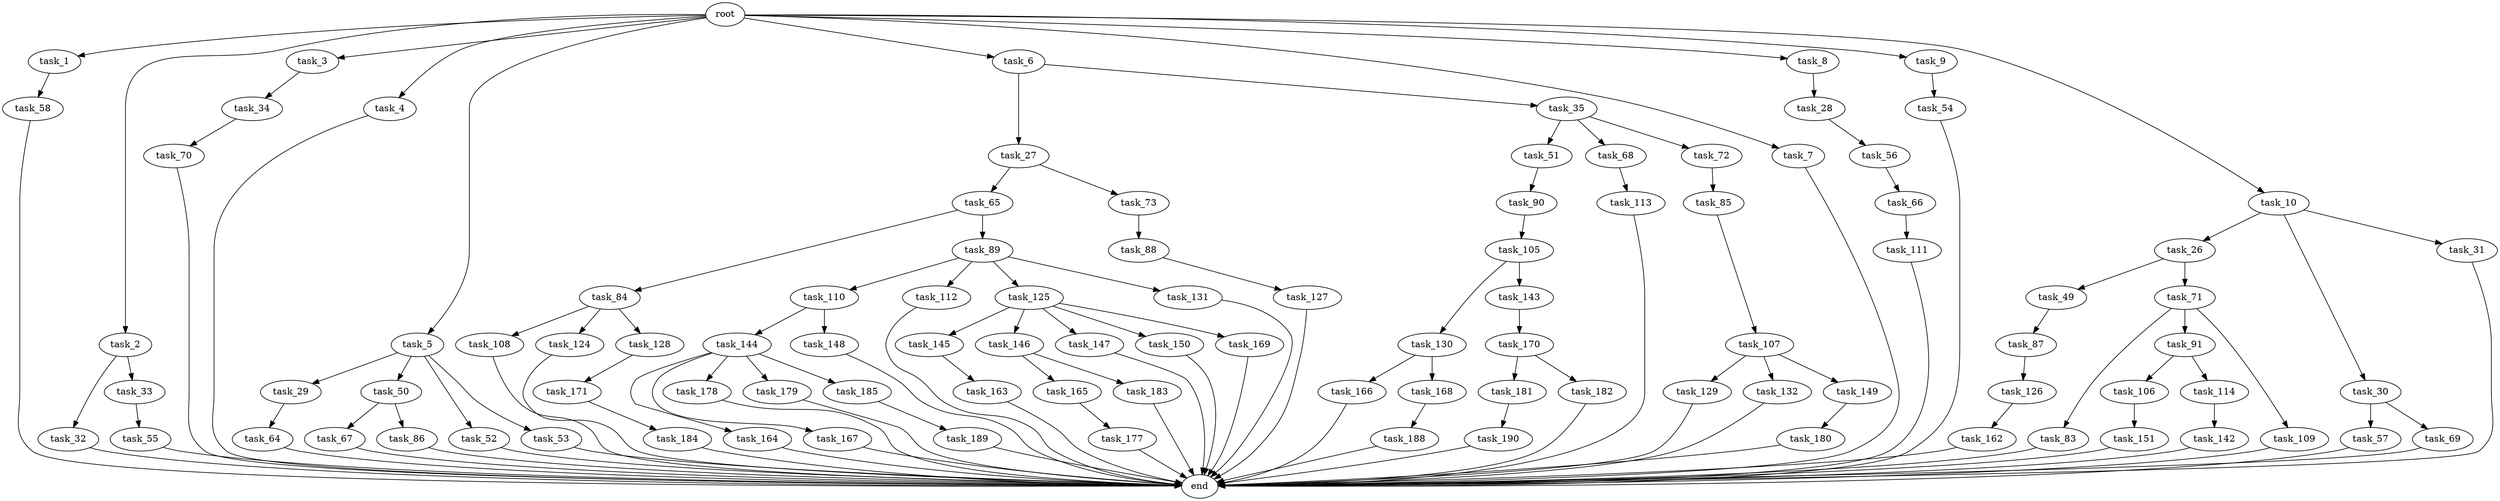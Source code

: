 digraph G {
  root [size="0.000000"];
  task_1 [size="1024.000000"];
  task_2 [size="1024.000000"];
  task_3 [size="1024.000000"];
  task_4 [size="1024.000000"];
  task_5 [size="1024.000000"];
  task_6 [size="1024.000000"];
  task_7 [size="1024.000000"];
  task_8 [size="1024.000000"];
  task_9 [size="1024.000000"];
  task_10 [size="1024.000000"];
  task_26 [size="214748364800.000000"];
  task_27 [size="309237645312.000000"];
  task_28 [size="137438953472.000000"];
  task_29 [size="309237645312.000000"];
  task_30 [size="214748364800.000000"];
  task_31 [size="214748364800.000000"];
  task_32 [size="137438953472.000000"];
  task_33 [size="137438953472.000000"];
  task_34 [size="137438953472.000000"];
  task_35 [size="309237645312.000000"];
  task_49 [size="137438953472.000000"];
  task_50 [size="309237645312.000000"];
  task_51 [size="309237645312.000000"];
  task_52 [size="309237645312.000000"];
  task_53 [size="309237645312.000000"];
  task_54 [size="549755813888.000000"];
  task_55 [size="695784701952.000000"];
  task_56 [size="858993459200.000000"];
  task_57 [size="34359738368.000000"];
  task_58 [size="549755813888.000000"];
  task_64 [size="420906795008.000000"];
  task_65 [size="549755813888.000000"];
  task_66 [size="695784701952.000000"];
  task_67 [size="549755813888.000000"];
  task_68 [size="309237645312.000000"];
  task_69 [size="34359738368.000000"];
  task_70 [size="309237645312.000000"];
  task_71 [size="137438953472.000000"];
  task_72 [size="309237645312.000000"];
  task_73 [size="549755813888.000000"];
  task_83 [size="137438953472.000000"];
  task_84 [size="549755813888.000000"];
  task_85 [size="309237645312.000000"];
  task_86 [size="549755813888.000000"];
  task_87 [size="77309411328.000000"];
  task_88 [size="214748364800.000000"];
  task_89 [size="549755813888.000000"];
  task_90 [size="549755813888.000000"];
  task_91 [size="137438953472.000000"];
  task_105 [size="858993459200.000000"];
  task_106 [size="214748364800.000000"];
  task_107 [size="549755813888.000000"];
  task_108 [size="214748364800.000000"];
  task_109 [size="137438953472.000000"];
  task_110 [size="420906795008.000000"];
  task_111 [size="137438953472.000000"];
  task_112 [size="420906795008.000000"];
  task_113 [size="309237645312.000000"];
  task_114 [size="214748364800.000000"];
  task_124 [size="214748364800.000000"];
  task_125 [size="420906795008.000000"];
  task_126 [size="420906795008.000000"];
  task_127 [size="420906795008.000000"];
  task_128 [size="214748364800.000000"];
  task_129 [size="420906795008.000000"];
  task_130 [size="858993459200.000000"];
  task_131 [size="420906795008.000000"];
  task_132 [size="420906795008.000000"];
  task_142 [size="549755813888.000000"];
  task_143 [size="858993459200.000000"];
  task_144 [size="549755813888.000000"];
  task_145 [size="695784701952.000000"];
  task_146 [size="695784701952.000000"];
  task_147 [size="695784701952.000000"];
  task_148 [size="549755813888.000000"];
  task_149 [size="420906795008.000000"];
  task_150 [size="695784701952.000000"];
  task_151 [size="34359738368.000000"];
  task_162 [size="137438953472.000000"];
  task_163 [size="858993459200.000000"];
  task_164 [size="695784701952.000000"];
  task_165 [size="34359738368.000000"];
  task_166 [size="309237645312.000000"];
  task_167 [size="695784701952.000000"];
  task_168 [size="309237645312.000000"];
  task_169 [size="695784701952.000000"];
  task_170 [size="858993459200.000000"];
  task_171 [size="34359738368.000000"];
  task_177 [size="695784701952.000000"];
  task_178 [size="695784701952.000000"];
  task_179 [size="695784701952.000000"];
  task_180 [size="420906795008.000000"];
  task_181 [size="309237645312.000000"];
  task_182 [size="309237645312.000000"];
  task_183 [size="34359738368.000000"];
  task_184 [size="858993459200.000000"];
  task_185 [size="695784701952.000000"];
  task_188 [size="34359738368.000000"];
  task_189 [size="137438953472.000000"];
  task_190 [size="858993459200.000000"];
  end [size="0.000000"];

  root -> task_1 [size="1.000000"];
  root -> task_2 [size="1.000000"];
  root -> task_3 [size="1.000000"];
  root -> task_4 [size="1.000000"];
  root -> task_5 [size="1.000000"];
  root -> task_6 [size="1.000000"];
  root -> task_7 [size="1.000000"];
  root -> task_8 [size="1.000000"];
  root -> task_9 [size="1.000000"];
  root -> task_10 [size="1.000000"];
  task_1 -> task_58 [size="536870912.000000"];
  task_2 -> task_32 [size="134217728.000000"];
  task_2 -> task_33 [size="134217728.000000"];
  task_3 -> task_34 [size="134217728.000000"];
  task_4 -> end [size="1.000000"];
  task_5 -> task_29 [size="301989888.000000"];
  task_5 -> task_50 [size="301989888.000000"];
  task_5 -> task_52 [size="301989888.000000"];
  task_5 -> task_53 [size="301989888.000000"];
  task_6 -> task_27 [size="301989888.000000"];
  task_6 -> task_35 [size="301989888.000000"];
  task_7 -> end [size="1.000000"];
  task_8 -> task_28 [size="134217728.000000"];
  task_9 -> task_54 [size="536870912.000000"];
  task_10 -> task_26 [size="209715200.000000"];
  task_10 -> task_30 [size="209715200.000000"];
  task_10 -> task_31 [size="209715200.000000"];
  task_26 -> task_49 [size="134217728.000000"];
  task_26 -> task_71 [size="134217728.000000"];
  task_27 -> task_65 [size="536870912.000000"];
  task_27 -> task_73 [size="536870912.000000"];
  task_28 -> task_56 [size="838860800.000000"];
  task_29 -> task_64 [size="411041792.000000"];
  task_30 -> task_57 [size="33554432.000000"];
  task_30 -> task_69 [size="33554432.000000"];
  task_31 -> end [size="1.000000"];
  task_32 -> end [size="1.000000"];
  task_33 -> task_55 [size="679477248.000000"];
  task_34 -> task_70 [size="301989888.000000"];
  task_35 -> task_51 [size="301989888.000000"];
  task_35 -> task_68 [size="301989888.000000"];
  task_35 -> task_72 [size="301989888.000000"];
  task_49 -> task_87 [size="75497472.000000"];
  task_50 -> task_67 [size="536870912.000000"];
  task_50 -> task_86 [size="536870912.000000"];
  task_51 -> task_90 [size="536870912.000000"];
  task_52 -> end [size="1.000000"];
  task_53 -> end [size="1.000000"];
  task_54 -> end [size="1.000000"];
  task_55 -> end [size="1.000000"];
  task_56 -> task_66 [size="679477248.000000"];
  task_57 -> end [size="1.000000"];
  task_58 -> end [size="1.000000"];
  task_64 -> end [size="1.000000"];
  task_65 -> task_84 [size="536870912.000000"];
  task_65 -> task_89 [size="536870912.000000"];
  task_66 -> task_111 [size="134217728.000000"];
  task_67 -> end [size="1.000000"];
  task_68 -> task_113 [size="301989888.000000"];
  task_69 -> end [size="1.000000"];
  task_70 -> end [size="1.000000"];
  task_71 -> task_83 [size="134217728.000000"];
  task_71 -> task_91 [size="134217728.000000"];
  task_71 -> task_109 [size="134217728.000000"];
  task_72 -> task_85 [size="301989888.000000"];
  task_73 -> task_88 [size="209715200.000000"];
  task_83 -> end [size="1.000000"];
  task_84 -> task_108 [size="209715200.000000"];
  task_84 -> task_124 [size="209715200.000000"];
  task_84 -> task_128 [size="209715200.000000"];
  task_85 -> task_107 [size="536870912.000000"];
  task_86 -> end [size="1.000000"];
  task_87 -> task_126 [size="411041792.000000"];
  task_88 -> task_127 [size="411041792.000000"];
  task_89 -> task_110 [size="411041792.000000"];
  task_89 -> task_112 [size="411041792.000000"];
  task_89 -> task_125 [size="411041792.000000"];
  task_89 -> task_131 [size="411041792.000000"];
  task_90 -> task_105 [size="838860800.000000"];
  task_91 -> task_106 [size="209715200.000000"];
  task_91 -> task_114 [size="209715200.000000"];
  task_105 -> task_130 [size="838860800.000000"];
  task_105 -> task_143 [size="838860800.000000"];
  task_106 -> task_151 [size="33554432.000000"];
  task_107 -> task_129 [size="411041792.000000"];
  task_107 -> task_132 [size="411041792.000000"];
  task_107 -> task_149 [size="411041792.000000"];
  task_108 -> end [size="1.000000"];
  task_109 -> end [size="1.000000"];
  task_110 -> task_144 [size="536870912.000000"];
  task_110 -> task_148 [size="536870912.000000"];
  task_111 -> end [size="1.000000"];
  task_112 -> end [size="1.000000"];
  task_113 -> end [size="1.000000"];
  task_114 -> task_142 [size="536870912.000000"];
  task_124 -> end [size="1.000000"];
  task_125 -> task_145 [size="679477248.000000"];
  task_125 -> task_146 [size="679477248.000000"];
  task_125 -> task_147 [size="679477248.000000"];
  task_125 -> task_150 [size="679477248.000000"];
  task_125 -> task_169 [size="679477248.000000"];
  task_126 -> task_162 [size="134217728.000000"];
  task_127 -> end [size="1.000000"];
  task_128 -> task_171 [size="33554432.000000"];
  task_129 -> end [size="1.000000"];
  task_130 -> task_166 [size="301989888.000000"];
  task_130 -> task_168 [size="301989888.000000"];
  task_131 -> end [size="1.000000"];
  task_132 -> end [size="1.000000"];
  task_142 -> end [size="1.000000"];
  task_143 -> task_170 [size="838860800.000000"];
  task_144 -> task_164 [size="679477248.000000"];
  task_144 -> task_167 [size="679477248.000000"];
  task_144 -> task_178 [size="679477248.000000"];
  task_144 -> task_179 [size="679477248.000000"];
  task_144 -> task_185 [size="679477248.000000"];
  task_145 -> task_163 [size="838860800.000000"];
  task_146 -> task_165 [size="33554432.000000"];
  task_146 -> task_183 [size="33554432.000000"];
  task_147 -> end [size="1.000000"];
  task_148 -> end [size="1.000000"];
  task_149 -> task_180 [size="411041792.000000"];
  task_150 -> end [size="1.000000"];
  task_151 -> end [size="1.000000"];
  task_162 -> end [size="1.000000"];
  task_163 -> end [size="1.000000"];
  task_164 -> end [size="1.000000"];
  task_165 -> task_177 [size="679477248.000000"];
  task_166 -> end [size="1.000000"];
  task_167 -> end [size="1.000000"];
  task_168 -> task_188 [size="33554432.000000"];
  task_169 -> end [size="1.000000"];
  task_170 -> task_181 [size="301989888.000000"];
  task_170 -> task_182 [size="301989888.000000"];
  task_171 -> task_184 [size="838860800.000000"];
  task_177 -> end [size="1.000000"];
  task_178 -> end [size="1.000000"];
  task_179 -> end [size="1.000000"];
  task_180 -> end [size="1.000000"];
  task_181 -> task_190 [size="838860800.000000"];
  task_182 -> end [size="1.000000"];
  task_183 -> end [size="1.000000"];
  task_184 -> end [size="1.000000"];
  task_185 -> task_189 [size="134217728.000000"];
  task_188 -> end [size="1.000000"];
  task_189 -> end [size="1.000000"];
  task_190 -> end [size="1.000000"];
}
